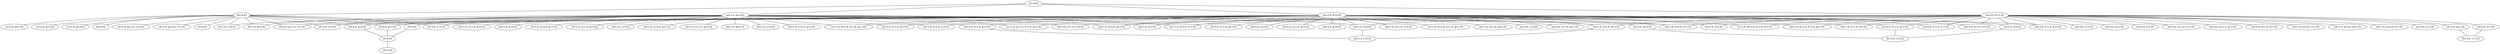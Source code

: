graph {
	"{S=4.0}" ["result"="org.graphstream.algorithm.Dijkstra$Data@2d8e6db6","state"="{S=4.0}"];
	"{a=3.0, b=1.0}" ["result"="org.graphstream.algorithm.Dijkstra$Data@23ab930d","state"="{a=3.0, b=1.0}"];
	"{a=2.0, b=2.0}" ["result"="org.graphstream.algorithm.Dijkstra$Data@4534b60d","state"="{a=2.0, b=2.0}"];
	"{a=1.0, b=3.0}" ["result"="org.graphstream.algorithm.Dijkstra$Data@3fa77460","state"="{a=1.0, b=3.0}"];
	"{b=4.0}" ["result"="org.graphstream.algorithm.Dijkstra$Data@619a5dff","state"="{b=4.0}"];
	"{c=4.0}" ["result"="org.graphstream.algorithm.Dijkstra$Data@1ed6993a","state"="{c=4.0}"];
	"{c=3.0, g=1.0}" ["result"="org.graphstream.algorithm.Dijkstra$Data@7e32c033","state"="{c=3.0, g=1.0}"];
	"{c=2.0, g=2.0}" ["result"="org.graphstream.algorithm.Dijkstra$Data@7ab2bfe1","state"="{c=2.0, g=2.0}"];
	"{c=1.0, g=3.0}" ["result"="org.graphstream.algorithm.Dijkstra$Data@497470ed","state"="{c=1.0, g=3.0}"];
	"{g=4.0}" ["result"="org.graphstream.algorithm.Dijkstra$Data@63c12fb0","state"="{g=4.0}"];
	"{f=1.0, c=3.0}" ["result"="org.graphstream.algorithm.Dijkstra$Data@b1a58a3","state"="{f=1.0, c=3.0}"];
	"{f=1.0, g=1.0, c=2.0}" ["result"="org.graphstream.algorithm.Dijkstra$Data@6438a396","state"="{f=1.0, g=1.0, c=2.0}"];
	"{f=1.0, g=2.0, c=1.0}" ["result"="org.graphstream.algorithm.Dijkstra$Data@e2144e4","state"="{f=1.0, g=2.0, c=1.0}"];
	"{f=1.0, g=3.0}" ["result"="org.graphstream.algorithm.Dijkstra$Data@6477463f","state"="{f=1.0, g=3.0}"];
	"{f=2.0, c=2.0}" ["result"="org.graphstream.algorithm.Dijkstra$Data@3d71d552","state"="{f=2.0, c=2.0}"];
	"{f=2.0, g=1.0, c=1.0}" ["result"="org.graphstream.algorithm.Dijkstra$Data@1cf4f579","state"="{f=2.0, g=1.0, c=1.0}"];
	"{f=2.0, g=2.0}" ["result"="org.graphstream.algorithm.Dijkstra$Data@18769467","state"="{f=2.0, g=2.0}"];
	"{f=3.0, c=1.0}" ["result"="org.graphstream.algorithm.Dijkstra$Data@46ee7fe8","state"="{f=3.0, c=1.0}"];
	"{f=3.0, g=1.0}" ["result"="org.graphstream.algorithm.Dijkstra$Data@7506e922","state"="{f=3.0, g=1.0}"];
	"{f=4.0}" ["result"="org.graphstream.algorithm.Dijkstra$Data@4ee285c6","state"="{f=4.0}"];
	"{i=4.0}" ["result"="org.graphstream.algorithm.Dijkstra$Data@621be5d1","state"="{i=4.0}"];
	"{T=4.0}" ["result"="org.graphstream.algorithm.Dijkstra$Data@573fd745","state"="{T=4.0}"];
	"{d=1.0, c=3.0}" ["result"="org.graphstream.algorithm.Dijkstra$Data@15327b79","state"="{d=1.0, c=3.0}"];
	"{d=1.0, c=2.0, g=1.0}" ["result"="org.graphstream.algorithm.Dijkstra$Data@4f2410ac","state"="{d=1.0, c=2.0, g=1.0}"];
	"{d=1.0, c=1.0, g=2.0}" ["result"="org.graphstream.algorithm.Dijkstra$Data@722c41f4","state"="{d=1.0, c=1.0, g=2.0}"];
	"{d=1.0, g=3.0}" ["result"="org.graphstream.algorithm.Dijkstra$Data@5b80350b","state"="{d=1.0, g=3.0}"];
	"{d=1.0, f=1.0, c=2.0}" ["result"="org.graphstream.algorithm.Dijkstra$Data@5d6f64b1","state"="{d=1.0, f=1.0, c=2.0}"];
	"{c=1.0, d=1.0, f=1.0, g=1.0}" ["result"="org.graphstream.algorithm.Dijkstra$Data@32a1bec0","state"="{c=1.0, d=1.0, f=1.0, g=1.0}"];
	"{d=1.0, f=1.0, g=2.0}" ["result"="org.graphstream.algorithm.Dijkstra$Data@22927a81","state"="{d=1.0, f=1.0, g=2.0}"];
	"{d=1.0, f=2.0, c=1.0}" ["result"="org.graphstream.algorithm.Dijkstra$Data@78e03bb5","state"="{d=1.0, f=2.0, c=1.0}"];
	"{d=1.0, f=2.0, g=1.0}" ["result"="org.graphstream.algorithm.Dijkstra$Data@5e8c92f4","state"="{d=1.0, f=2.0, g=1.0}"];
	"{d=1.0, f=3.0}" ["result"="org.graphstream.algorithm.Dijkstra$Data@61e4705b","state"="{d=1.0, f=3.0}"];
	"{e=1.0, c=3.0}" ["result"="org.graphstream.algorithm.Dijkstra$Data@50134894","state"="{e=1.0, c=3.0}"];
	"{e=1.0, c=2.0, g=1.0}" ["result"="org.graphstream.algorithm.Dijkstra$Data@2957fcb0","state"="{e=1.0, c=2.0, g=1.0}"];
	"{e=1.0, c=1.0, g=2.0}" ["result"="org.graphstream.algorithm.Dijkstra$Data@1376c05c","state"="{e=1.0, c=1.0, g=2.0}"];
	"{e=1.0, g=3.0}" ["result"="org.graphstream.algorithm.Dijkstra$Data@51521cc1","state"="{e=1.0, g=3.0}"];
	"{e=1.0, f=1.0, c=2.0}" ["result"="org.graphstream.algorithm.Dijkstra$Data@1b4fb997","state"="{e=1.0, f=1.0, c=2.0}"];
	"{c=1.0, e=1.0, f=1.0, g=1.0}" ["result"="org.graphstream.algorithm.Dijkstra$Data@deb6432","state"="{c=1.0, e=1.0, f=1.0, g=1.0}"];
	"{e=1.0, f=1.0, g=2.0}" ["result"="org.graphstream.algorithm.Dijkstra$Data@28ba21f3","state"="{e=1.0, f=1.0, g=2.0}"];
	"{e=1.0, f=2.0, c=1.0}" ["result"="org.graphstream.algorithm.Dijkstra$Data@694f9431","state"="{e=1.0, f=2.0, c=1.0}"];
	"{e=1.0, f=2.0, g=1.0}" ["result"="org.graphstream.algorithm.Dijkstra$Data@f2a0b8e","state"="{e=1.0, f=2.0, g=1.0}"];
	"{e=1.0, f=3.0}" ["result"="org.graphstream.algorithm.Dijkstra$Data@593634ad","state"="{e=1.0, f=3.0}"];
	"{f=1.0, c=2.0, g=1.0}" ["result"="org.graphstream.algorithm.Dijkstra$Data@20fa23c1","state"="{f=1.0, c=2.0, g=1.0}"];
	"{f=1.0, c=1.0, g=2.0}" ["result"="org.graphstream.algorithm.Dijkstra$Data@3581c5f3","state"="{f=1.0, c=1.0, g=2.0}"];
	"{h=1.0, i=3.0}" ["result"="org.graphstream.algorithm.Dijkstra$Data@6aa8ceb6","state"="{h=1.0, i=3.0}"];
	"{d=2.0, c=2.0}" ["result"="org.graphstream.algorithm.Dijkstra$Data@2530c12","state"="{d=2.0, c=2.0}"];
	"{d=2.0, c=1.0, g=1.0}" ["result"="org.graphstream.algorithm.Dijkstra$Data@73c6c3b2","state"="{d=2.0, c=1.0, g=1.0}"];
	"{d=2.0, g=2.0}" ["result"="org.graphstream.algorithm.Dijkstra$Data@48533e64","state"="{d=2.0, g=2.0}"];
	"{d=2.0, f=1.0, c=1.0}" ["result"="org.graphstream.algorithm.Dijkstra$Data@64a294a6","state"="{d=2.0, f=1.0, c=1.0}"];
	"{d=2.0, f=1.0, g=1.0}" ["result"="org.graphstream.algorithm.Dijkstra$Data@7e0b37bc","state"="{d=2.0, f=1.0, g=1.0}"];
	"{d=2.0, f=2.0}" ["result"="org.graphstream.algorithm.Dijkstra$Data@3b95a09c","state"="{d=2.0, f=2.0}"];
	"{d=1.0, e=1.0, c=2.0}" ["result"="org.graphstream.algorithm.Dijkstra$Data@6ae40994","state"="{d=1.0, e=1.0, c=2.0}"];
	"{c=1.0, d=1.0, e=1.0, g=1.0}" ["result"="org.graphstream.algorithm.Dijkstra$Data@1a93a7ca","state"="{c=1.0, d=1.0, e=1.0, g=1.0}"];
	"{d=1.0, e=1.0, g=2.0}" ["result"="org.graphstream.algorithm.Dijkstra$Data@3d82c5f3","state"="{d=1.0, e=1.0, g=2.0}"];
	"{c=1.0, d=1.0, e=1.0, f=1.0}" ["result"="org.graphstream.algorithm.Dijkstra$Data@2b05039f","state"="{c=1.0, d=1.0, e=1.0, f=1.0}"];
	"{d=1.0, e=1.0, f=1.0, g=1.0}" ["result"="org.graphstream.algorithm.Dijkstra$Data@61e717c2","state"="{d=1.0, e=1.0, f=1.0, g=1.0}"];
	"{d=1.0, e=1.0, f=2.0}" ["result"="org.graphstream.algorithm.Dijkstra$Data@66cd51c3","state"="{d=1.0, e=1.0, f=2.0}"];
	"{e=2.0, c=2.0}" ["result"="org.graphstream.algorithm.Dijkstra$Data@4dcbadb4","state"="{e=2.0, c=2.0}"];
	"{e=2.0, c=1.0, g=1.0}" ["result"="org.graphstream.algorithm.Dijkstra$Data@4e515669","state"="{e=2.0, c=1.0, g=1.0}"];
	"{e=2.0, g=2.0}" ["result"="org.graphstream.algorithm.Dijkstra$Data@17d10166","state"="{e=2.0, g=2.0}"];
	"{e=2.0, f=1.0, c=1.0}" ["result"="org.graphstream.algorithm.Dijkstra$Data@1b9e1916","state"="{e=2.0, f=1.0, c=1.0}"];
	"{e=2.0, f=1.0, g=1.0}" ["result"="org.graphstream.algorithm.Dijkstra$Data@ba8a1dc","state"="{e=2.0, f=1.0, g=1.0}"];
	"{e=2.0, f=2.0}" ["result"="org.graphstream.algorithm.Dijkstra$Data@4f8e5cde","state"="{e=2.0, f=2.0}"];
	"{f=2.0, c=1.0, g=1.0}" ["result"="org.graphstream.algorithm.Dijkstra$Data@504bae78","state"="{f=2.0, c=1.0, g=1.0}"];
	"{h=2.0, i=2.0}" ["result"="org.graphstream.algorithm.Dijkstra$Data@3b764bce","state"="{h=2.0, i=2.0}"];
	"{d=3.0, c=1.0}" ["result"="org.graphstream.algorithm.Dijkstra$Data@759ebb3d","state"="{d=3.0, c=1.0}"];
	"{d=3.0, g=1.0}" ["result"="org.graphstream.algorithm.Dijkstra$Data@484b61fc","state"="{d=3.0, g=1.0}"];
	"{d=3.0, f=1.0}" ["result"="org.graphstream.algorithm.Dijkstra$Data@45fe3ee3","state"="{d=3.0, f=1.0}"];
	"{d=2.0, e=1.0, c=1.0}" ["result"="org.graphstream.algorithm.Dijkstra$Data@4cdf35a9","state"="{d=2.0, e=1.0, c=1.0}"];
	"{d=2.0, e=1.0, g=1.0}" ["result"="org.graphstream.algorithm.Dijkstra$Data@4c98385c","state"="{d=2.0, e=1.0, g=1.0}"];
	"{d=2.0, e=1.0, f=1.0}" ["result"="org.graphstream.algorithm.Dijkstra$Data@5fcfe4b2","state"="{d=2.0, e=1.0, f=1.0}"];
	"{d=1.0, e=2.0, c=1.0}" ["result"="org.graphstream.algorithm.Dijkstra$Data@6bf2d08e","state"="{d=1.0, e=2.0, c=1.0}"];
	"{d=1.0, e=2.0, g=1.0}" ["result"="org.graphstream.algorithm.Dijkstra$Data@5eb5c224","state"="{d=1.0, e=2.0, g=1.0}"];
	"{d=1.0, e=2.0, f=1.0}" ["result"="org.graphstream.algorithm.Dijkstra$Data@53e25b76","state"="{d=1.0, e=2.0, f=1.0}"];
	"{e=3.0, c=1.0}" ["result"="org.graphstream.algorithm.Dijkstra$Data@73a8dfcc","state"="{e=3.0, c=1.0}"];
	"{e=3.0, g=1.0}" ["result"="org.graphstream.algorithm.Dijkstra$Data@ea30797","state"="{e=3.0, g=1.0}"];
	"{e=3.0, f=1.0}" ["result"="org.graphstream.algorithm.Dijkstra$Data@7e774085","state"="{e=3.0, f=1.0}"];
	"{h=3.0, i=1.0}" ["result"="org.graphstream.algorithm.Dijkstra$Data@3f8f9dd6","state"="{h=3.0, i=1.0}"];
	"{S=4.0}" -- "{a=3.0, b=1.0}" ["length"=1];
	"{S=4.0}" -- "{a=2.0, b=2.0}" ["length"=1];
	"{S=4.0}" -- "{a=1.0, b=3.0}" ["length"=1];
	"{S=4.0}" -- "{b=4.0}" ["length"=1];
	"{b=4.0}" -- "{c=4.0}" ["length"=1];
	"{b=4.0}" -- "{c=3.0, g=1.0}" ["length"=1];
	"{b=4.0}" -- "{c=2.0, g=2.0}" ["length"=1];
	"{b=4.0}" -- "{c=1.0, g=3.0}" ["length"=1];
	"{b=4.0}" -- "{g=4.0}" ["length"=1];
	"{b=4.0}" -- "{f=1.0, c=3.0}" ["length"=1];
	"{b=4.0}" -- "{f=1.0, g=1.0, c=2.0}" ["length"=1];
	"{b=4.0}" -- "{f=1.0, g=2.0, c=1.0}" ["length"=1];
	"{b=4.0}" -- "{f=1.0, g=3.0}" ["length"=1];
	"{b=4.0}" -- "{f=2.0, c=2.0}" ["length"=1];
	"{b=4.0}" -- "{f=2.0, g=1.0, c=1.0}" ["length"=1];
	"{b=4.0}" -- "{f=2.0, g=2.0}" ["length"=1];
	"{b=4.0}" -- "{f=3.0, c=1.0}" ["length"=1];
	"{b=4.0}" -- "{f=3.0, g=1.0}" ["length"=1];
	"{b=4.0}" -- "{f=4.0}" ["length"=1];
	"{f=4.0}" -- "{i=4.0}" ["length"=1];
	"{i=4.0}" -- "{T=4.0}" ["length"=1];
	"{f=3.0, g=1.0}" -- "{i=4.0}" ["length"=1];
	"{f=2.0, g=2.0}" -- "{i=4.0}" ["length"=1];
	"{a=1.0, b=3.0}" -- "{d=1.0, c=3.0}" ["length"=1];
	"{a=1.0, b=3.0}" -- "{d=1.0, c=2.0, g=1.0}" ["length"=1];
	"{a=1.0, b=3.0}" -- "{d=1.0, c=1.0, g=2.0}" ["length"=1];
	"{a=1.0, b=3.0}" -- "{d=1.0, g=3.0}" ["length"=1];
	"{a=1.0, b=3.0}" -- "{d=1.0, f=1.0, c=2.0}" ["length"=1];
	"{a=1.0, b=3.0}" -- "{c=1.0, d=1.0, f=1.0, g=1.0}" ["length"=1];
	"{a=1.0, b=3.0}" -- "{d=1.0, f=1.0, g=2.0}" ["length"=1];
	"{a=1.0, b=3.0}" -- "{d=1.0, f=2.0, c=1.0}" ["length"=1];
	"{a=1.0, b=3.0}" -- "{d=1.0, f=2.0, g=1.0}" ["length"=1];
	"{a=1.0, b=3.0}" -- "{d=1.0, f=3.0}" ["length"=1];
	"{a=1.0, b=3.0}" -- "{e=1.0, c=3.0}" ["length"=1];
	"{a=1.0, b=3.0}" -- "{e=1.0, c=2.0, g=1.0}" ["length"=1];
	"{a=1.0, b=3.0}" -- "{e=1.0, c=1.0, g=2.0}" ["length"=1];
	"{a=1.0, b=3.0}" -- "{e=1.0, g=3.0}" ["length"=1];
	"{a=1.0, b=3.0}" -- "{e=1.0, f=1.0, c=2.0}" ["length"=1];
	"{a=1.0, b=3.0}" -- "{c=1.0, e=1.0, f=1.0, g=1.0}" ["length"=1];
	"{a=1.0, b=3.0}" -- "{e=1.0, f=1.0, g=2.0}" ["length"=1];
	"{a=1.0, b=3.0}" -- "{e=1.0, f=2.0, c=1.0}" ["length"=1];
	"{a=1.0, b=3.0}" -- "{e=1.0, f=2.0, g=1.0}" ["length"=1];
	"{a=1.0, b=3.0}" -- "{e=1.0, f=3.0}" ["length"=1];
	"{a=1.0, b=3.0}" -- "{f=1.0, c=3.0}" ["length"=1];
	"{a=1.0, b=3.0}" -- "{f=1.0, c=2.0, g=1.0}" ["length"=1];
	"{a=1.0, b=3.0}" -- "{f=1.0, c=1.0, g=2.0}" ["length"=1];
	"{a=1.0, b=3.0}" -- "{f=1.0, g=3.0}" ["length"=1];
	"{a=1.0, b=3.0}" -- "{f=2.0, c=2.0}" ["length"=1];
	"{a=1.0, b=3.0}" -- "{f=2.0, g=1.0, c=1.0}" ["length"=1];
	"{a=1.0, b=3.0}" -- "{f=2.0, g=2.0}" ["length"=1];
	"{a=1.0, b=3.0}" -- "{f=3.0, c=1.0}" ["length"=1];
	"{a=1.0, b=3.0}" -- "{f=3.0, g=1.0}" ["length"=1];
	"{a=1.0, b=3.0}" -- "{f=4.0}" ["length"=1];
	"{e=1.0, f=3.0}" -- "{h=1.0, i=3.0}" ["length"=1];
	"{e=1.0, f=2.0, g=1.0}" -- "{h=1.0, i=3.0}" ["length"=1];
	"{e=1.0, f=1.0, g=2.0}" -- "{h=1.0, i=3.0}" ["length"=1];
	"{a=2.0, b=2.0}" -- "{d=2.0, c=2.0}" ["length"=1];
	"{a=2.0, b=2.0}" -- "{d=2.0, c=1.0, g=1.0}" ["length"=1];
	"{a=2.0, b=2.0}" -- "{d=2.0, g=2.0}" ["length"=1];
	"{a=2.0, b=2.0}" -- "{d=2.0, f=1.0, c=1.0}" ["length"=1];
	"{a=2.0, b=2.0}" -- "{d=2.0, f=1.0, g=1.0}" ["length"=1];
	"{a=2.0, b=2.0}" -- "{d=2.0, f=2.0}" ["length"=1];
	"{a=2.0, b=2.0}" -- "{d=1.0, e=1.0, c=2.0}" ["length"=1];
	"{a=2.0, b=2.0}" -- "{c=1.0, d=1.0, e=1.0, g=1.0}" ["length"=1];
	"{a=2.0, b=2.0}" -- "{d=1.0, e=1.0, g=2.0}" ["length"=1];
	"{a=2.0, b=2.0}" -- "{c=1.0, d=1.0, e=1.0, f=1.0}" ["length"=1];
	"{a=2.0, b=2.0}" -- "{d=1.0, e=1.0, f=1.0, g=1.0}" ["length"=1];
	"{a=2.0, b=2.0}" -- "{d=1.0, e=1.0, f=2.0}" ["length"=1];
	"{a=2.0, b=2.0}" -- "{e=2.0, c=2.0}" ["length"=1];
	"{a=2.0, b=2.0}" -- "{e=2.0, c=1.0, g=1.0}" ["length"=1];
	"{a=2.0, b=2.0}" -- "{e=2.0, g=2.0}" ["length"=1];
	"{a=2.0, b=2.0}" -- "{e=2.0, f=1.0, c=1.0}" ["length"=1];
	"{a=2.0, b=2.0}" -- "{e=2.0, f=1.0, g=1.0}" ["length"=1];
	"{a=2.0, b=2.0}" -- "{e=2.0, f=2.0}" ["length"=1];
	"{a=2.0, b=2.0}" -- "{d=1.0, f=1.0, c=2.0}" ["length"=1];
	"{a=2.0, b=2.0}" -- "{c=1.0, d=1.0, f=1.0, g=1.0}" ["length"=1];
	"{a=2.0, b=2.0}" -- "{d=1.0, f=1.0, g=2.0}" ["length"=1];
	"{a=2.0, b=2.0}" -- "{d=1.0, f=2.0, c=1.0}" ["length"=1];
	"{a=2.0, b=2.0}" -- "{d=1.0, f=2.0, g=1.0}" ["length"=1];
	"{a=2.0, b=2.0}" -- "{d=1.0, f=3.0}" ["length"=1];
	"{a=2.0, b=2.0}" -- "{e=1.0, f=1.0, c=2.0}" ["length"=1];
	"{a=2.0, b=2.0}" -- "{c=1.0, e=1.0, f=1.0, g=1.0}" ["length"=1];
	"{a=2.0, b=2.0}" -- "{e=1.0, f=1.0, g=2.0}" ["length"=1];
	"{a=2.0, b=2.0}" -- "{e=1.0, f=2.0, c=1.0}" ["length"=1];
	"{a=2.0, b=2.0}" -- "{e=1.0, f=2.0, g=1.0}" ["length"=1];
	"{a=2.0, b=2.0}" -- "{e=1.0, f=3.0}" ["length"=1];
	"{a=2.0, b=2.0}" -- "{f=2.0, c=2.0}" ["length"=1];
	"{a=2.0, b=2.0}" -- "{f=2.0, c=1.0, g=1.0}" ["length"=1];
	"{a=2.0, b=2.0}" -- "{f=2.0, g=2.0}" ["length"=1];
	"{a=2.0, b=2.0}" -- "{f=3.0, c=1.0}" ["length"=1];
	"{a=2.0, b=2.0}" -- "{f=3.0, g=1.0}" ["length"=1];
	"{a=2.0, b=2.0}" -- "{f=4.0}" ["length"=1];
	"{e=2.0, f=2.0}" -- "{h=2.0, i=2.0}" ["length"=1];
	"{e=2.0, f=1.0, g=1.0}" -- "{h=2.0, i=2.0}" ["length"=1];
	"{e=2.0, g=2.0}" -- "{h=2.0, i=2.0}" ["length"=1];
	"{a=3.0, b=1.0}" -- "{d=3.0, c=1.0}" ["length"=1];
	"{a=3.0, b=1.0}" -- "{d=3.0, g=1.0}" ["length"=1];
	"{a=3.0, b=1.0}" -- "{d=3.0, f=1.0}" ["length"=1];
	"{a=3.0, b=1.0}" -- "{d=2.0, e=1.0, c=1.0}" ["length"=1];
	"{a=3.0, b=1.0}" -- "{d=2.0, e=1.0, g=1.0}" ["length"=1];
	"{a=3.0, b=1.0}" -- "{d=2.0, e=1.0, f=1.0}" ["length"=1];
	"{a=3.0, b=1.0}" -- "{d=1.0, e=2.0, c=1.0}" ["length"=1];
	"{a=3.0, b=1.0}" -- "{d=1.0, e=2.0, g=1.0}" ["length"=1];
	"{a=3.0, b=1.0}" -- "{d=1.0, e=2.0, f=1.0}" ["length"=1];
	"{a=3.0, b=1.0}" -- "{e=3.0, c=1.0}" ["length"=1];
	"{a=3.0, b=1.0}" -- "{e=3.0, g=1.0}" ["length"=1];
	"{a=3.0, b=1.0}" -- "{e=3.0, f=1.0}" ["length"=1];
	"{a=3.0, b=1.0}" -- "{d=2.0, f=1.0, c=1.0}" ["length"=1];
	"{a=3.0, b=1.0}" -- "{d=2.0, f=1.0, g=1.0}" ["length"=1];
	"{a=3.0, b=1.0}" -- "{d=2.0, f=2.0}" ["length"=1];
	"{a=3.0, b=1.0}" -- "{c=1.0, d=1.0, e=1.0, f=1.0}" ["length"=1];
	"{a=3.0, b=1.0}" -- "{d=1.0, e=1.0, f=1.0, g=1.0}" ["length"=1];
	"{a=3.0, b=1.0}" -- "{d=1.0, e=1.0, f=2.0}" ["length"=1];
	"{a=3.0, b=1.0}" -- "{e=2.0, f=1.0, c=1.0}" ["length"=1];
	"{a=3.0, b=1.0}" -- "{e=2.0, f=1.0, g=1.0}" ["length"=1];
	"{a=3.0, b=1.0}" -- "{e=2.0, f=2.0}" ["length"=1];
	"{a=3.0, b=1.0}" -- "{d=1.0, f=2.0, c=1.0}" ["length"=1];
	"{a=3.0, b=1.0}" -- "{d=1.0, f=2.0, g=1.0}" ["length"=1];
	"{a=3.0, b=1.0}" -- "{d=1.0, f=3.0}" ["length"=1];
	"{a=3.0, b=1.0}" -- "{e=1.0, f=2.0, c=1.0}" ["length"=1];
	"{a=3.0, b=1.0}" -- "{e=1.0, f=2.0, g=1.0}" ["length"=1];
	"{a=3.0, b=1.0}" -- "{e=1.0, f=3.0}" ["length"=1];
	"{e=3.0, f=1.0}" -- "{h=3.0, i=1.0}" ["length"=1];
	"{e=3.0, g=1.0}" -- "{h=3.0, i=1.0}" ["length"=1];
}
